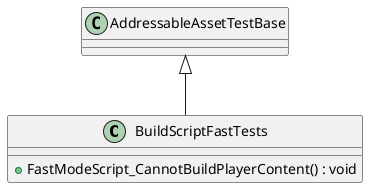@startuml
class BuildScriptFastTests {
    + FastModeScript_CannotBuildPlayerContent() : void
}
AddressableAssetTestBase <|-- BuildScriptFastTests
@enduml

